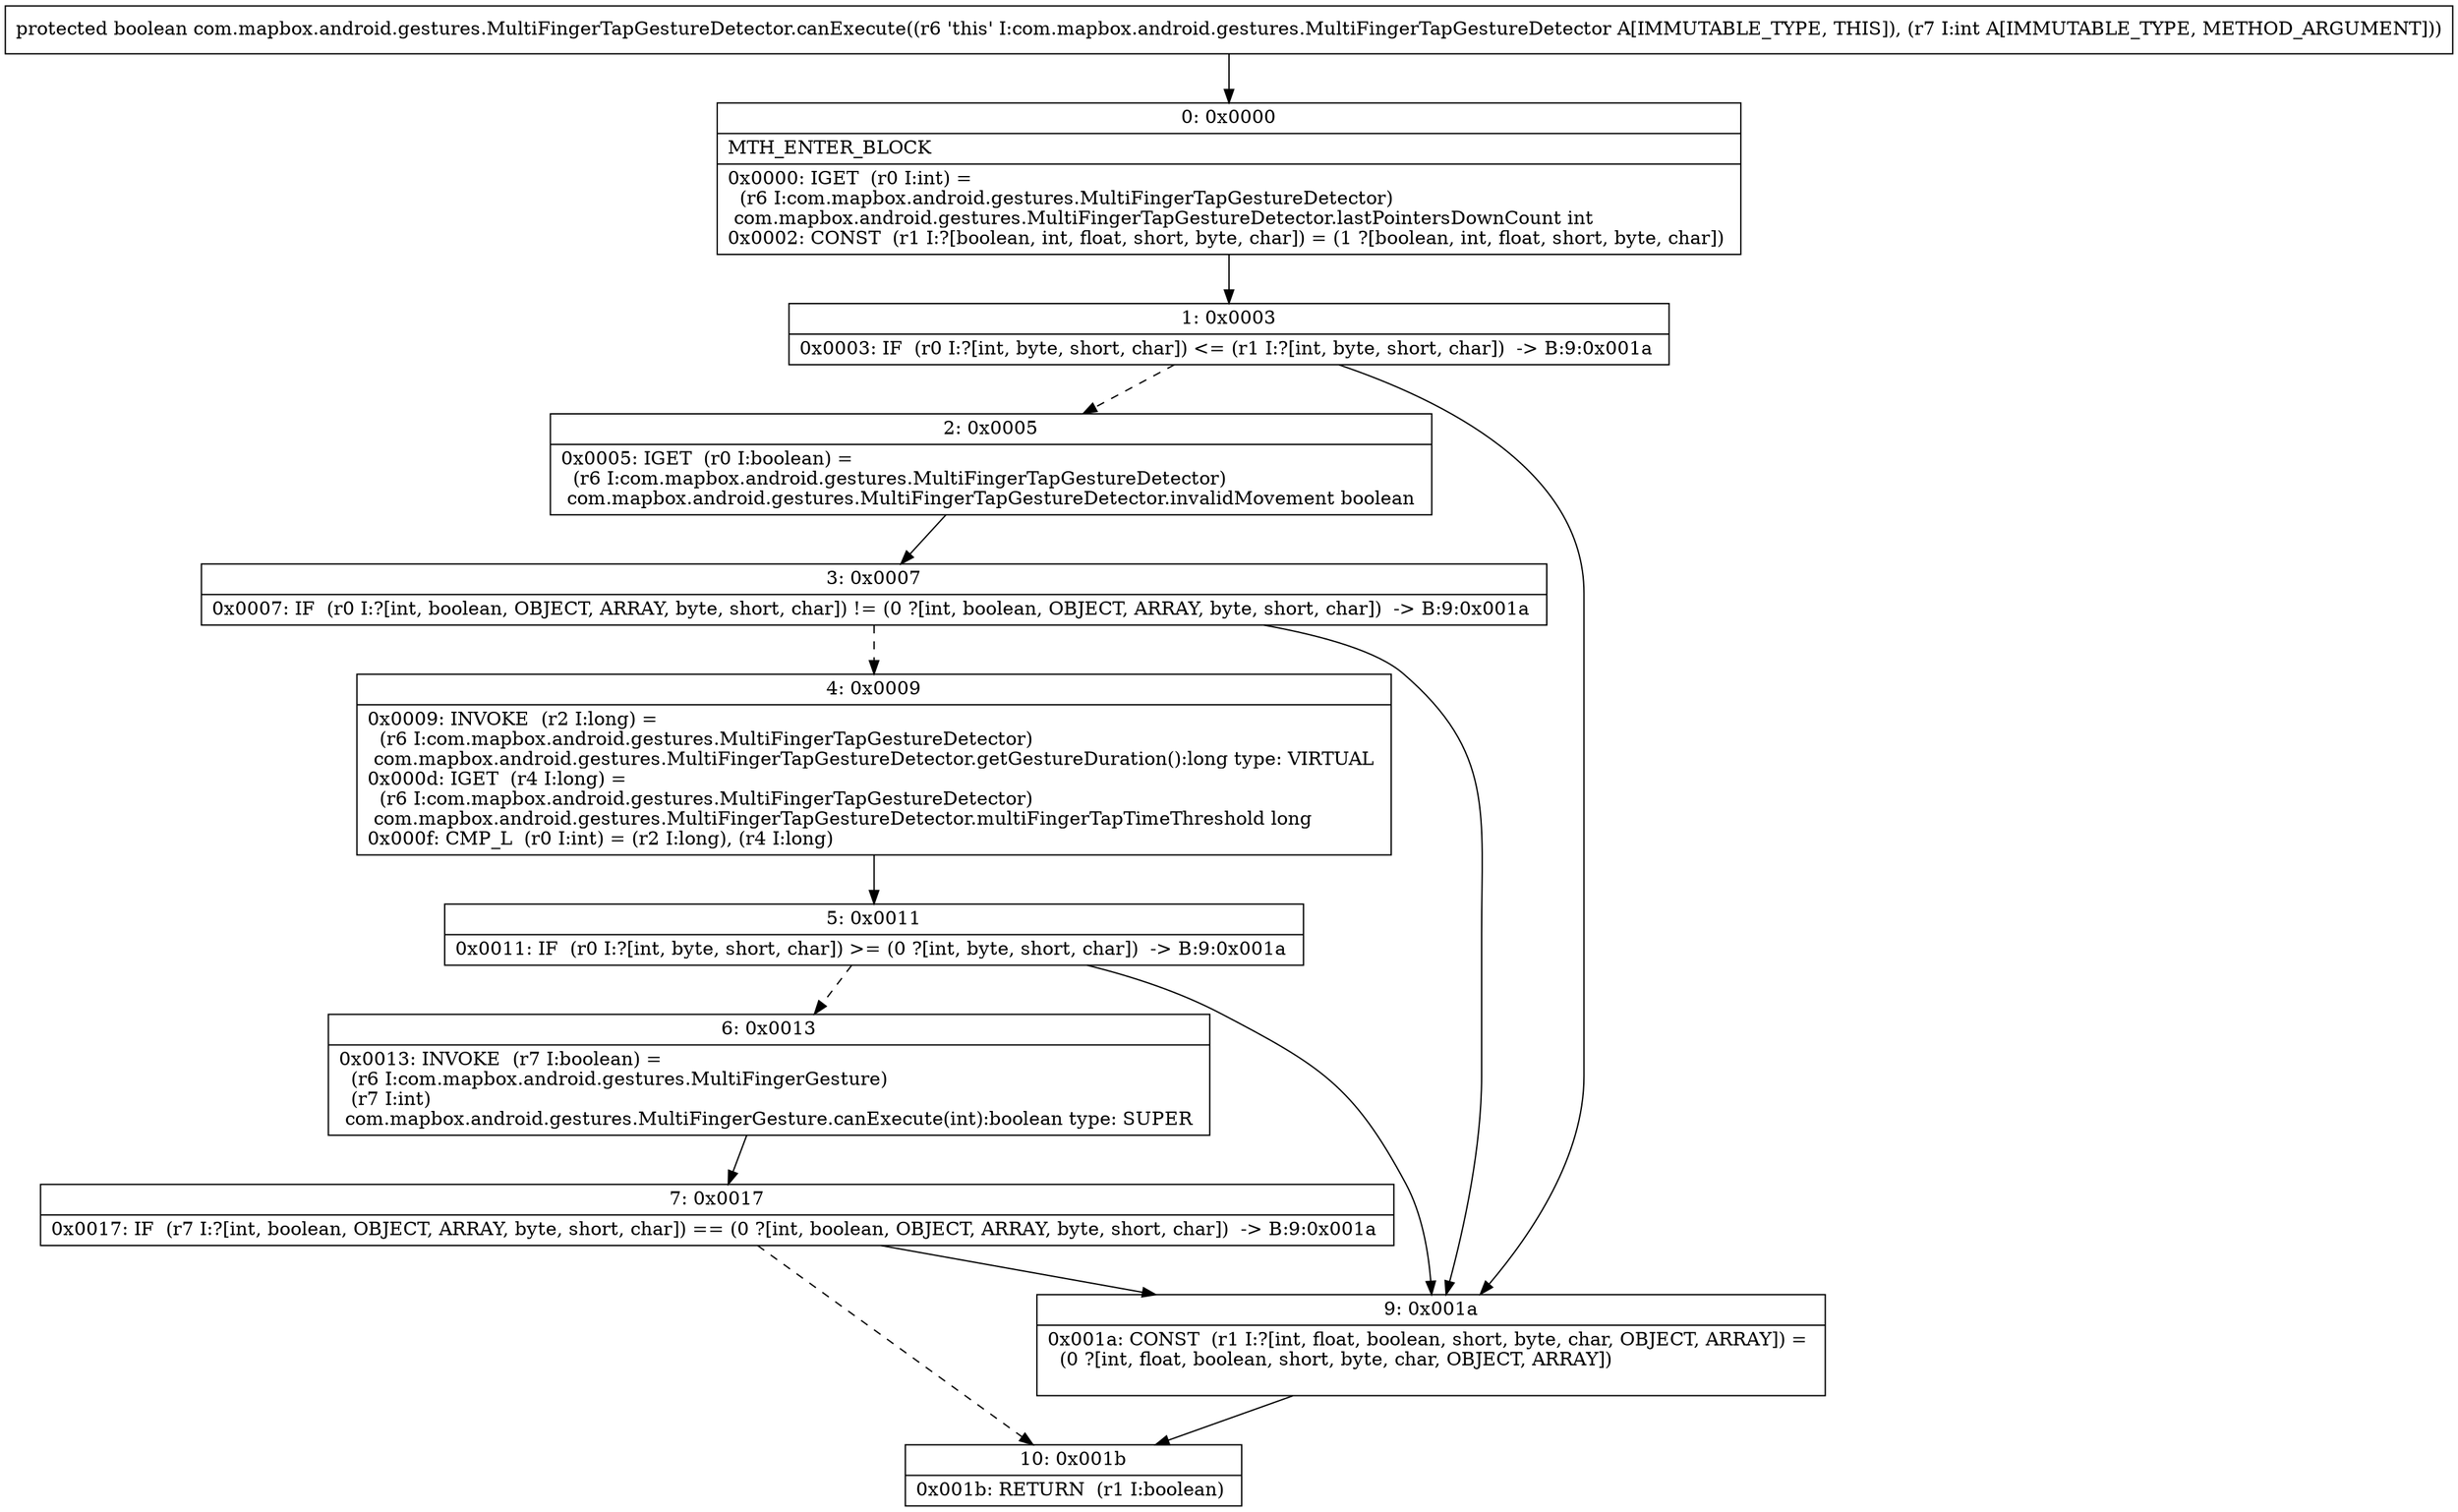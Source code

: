 digraph "CFG forcom.mapbox.android.gestures.MultiFingerTapGestureDetector.canExecute(I)Z" {
Node_0 [shape=record,label="{0\:\ 0x0000|MTH_ENTER_BLOCK\l|0x0000: IGET  (r0 I:int) = \l  (r6 I:com.mapbox.android.gestures.MultiFingerTapGestureDetector)\l com.mapbox.android.gestures.MultiFingerTapGestureDetector.lastPointersDownCount int \l0x0002: CONST  (r1 I:?[boolean, int, float, short, byte, char]) = (1 ?[boolean, int, float, short, byte, char]) \l}"];
Node_1 [shape=record,label="{1\:\ 0x0003|0x0003: IF  (r0 I:?[int, byte, short, char]) \<= (r1 I:?[int, byte, short, char])  \-\> B:9:0x001a \l}"];
Node_2 [shape=record,label="{2\:\ 0x0005|0x0005: IGET  (r0 I:boolean) = \l  (r6 I:com.mapbox.android.gestures.MultiFingerTapGestureDetector)\l com.mapbox.android.gestures.MultiFingerTapGestureDetector.invalidMovement boolean \l}"];
Node_3 [shape=record,label="{3\:\ 0x0007|0x0007: IF  (r0 I:?[int, boolean, OBJECT, ARRAY, byte, short, char]) != (0 ?[int, boolean, OBJECT, ARRAY, byte, short, char])  \-\> B:9:0x001a \l}"];
Node_4 [shape=record,label="{4\:\ 0x0009|0x0009: INVOKE  (r2 I:long) = \l  (r6 I:com.mapbox.android.gestures.MultiFingerTapGestureDetector)\l com.mapbox.android.gestures.MultiFingerTapGestureDetector.getGestureDuration():long type: VIRTUAL \l0x000d: IGET  (r4 I:long) = \l  (r6 I:com.mapbox.android.gestures.MultiFingerTapGestureDetector)\l com.mapbox.android.gestures.MultiFingerTapGestureDetector.multiFingerTapTimeThreshold long \l0x000f: CMP_L  (r0 I:int) = (r2 I:long), (r4 I:long) \l}"];
Node_5 [shape=record,label="{5\:\ 0x0011|0x0011: IF  (r0 I:?[int, byte, short, char]) \>= (0 ?[int, byte, short, char])  \-\> B:9:0x001a \l}"];
Node_6 [shape=record,label="{6\:\ 0x0013|0x0013: INVOKE  (r7 I:boolean) = \l  (r6 I:com.mapbox.android.gestures.MultiFingerGesture)\l  (r7 I:int)\l com.mapbox.android.gestures.MultiFingerGesture.canExecute(int):boolean type: SUPER \l}"];
Node_7 [shape=record,label="{7\:\ 0x0017|0x0017: IF  (r7 I:?[int, boolean, OBJECT, ARRAY, byte, short, char]) == (0 ?[int, boolean, OBJECT, ARRAY, byte, short, char])  \-\> B:9:0x001a \l}"];
Node_9 [shape=record,label="{9\:\ 0x001a|0x001a: CONST  (r1 I:?[int, float, boolean, short, byte, char, OBJECT, ARRAY]) = \l  (0 ?[int, float, boolean, short, byte, char, OBJECT, ARRAY])\l \l}"];
Node_10 [shape=record,label="{10\:\ 0x001b|0x001b: RETURN  (r1 I:boolean) \l}"];
MethodNode[shape=record,label="{protected boolean com.mapbox.android.gestures.MultiFingerTapGestureDetector.canExecute((r6 'this' I:com.mapbox.android.gestures.MultiFingerTapGestureDetector A[IMMUTABLE_TYPE, THIS]), (r7 I:int A[IMMUTABLE_TYPE, METHOD_ARGUMENT])) }"];
MethodNode -> Node_0;
Node_0 -> Node_1;
Node_1 -> Node_2[style=dashed];
Node_1 -> Node_9;
Node_2 -> Node_3;
Node_3 -> Node_4[style=dashed];
Node_3 -> Node_9;
Node_4 -> Node_5;
Node_5 -> Node_6[style=dashed];
Node_5 -> Node_9;
Node_6 -> Node_7;
Node_7 -> Node_9;
Node_7 -> Node_10[style=dashed];
Node_9 -> Node_10;
}

